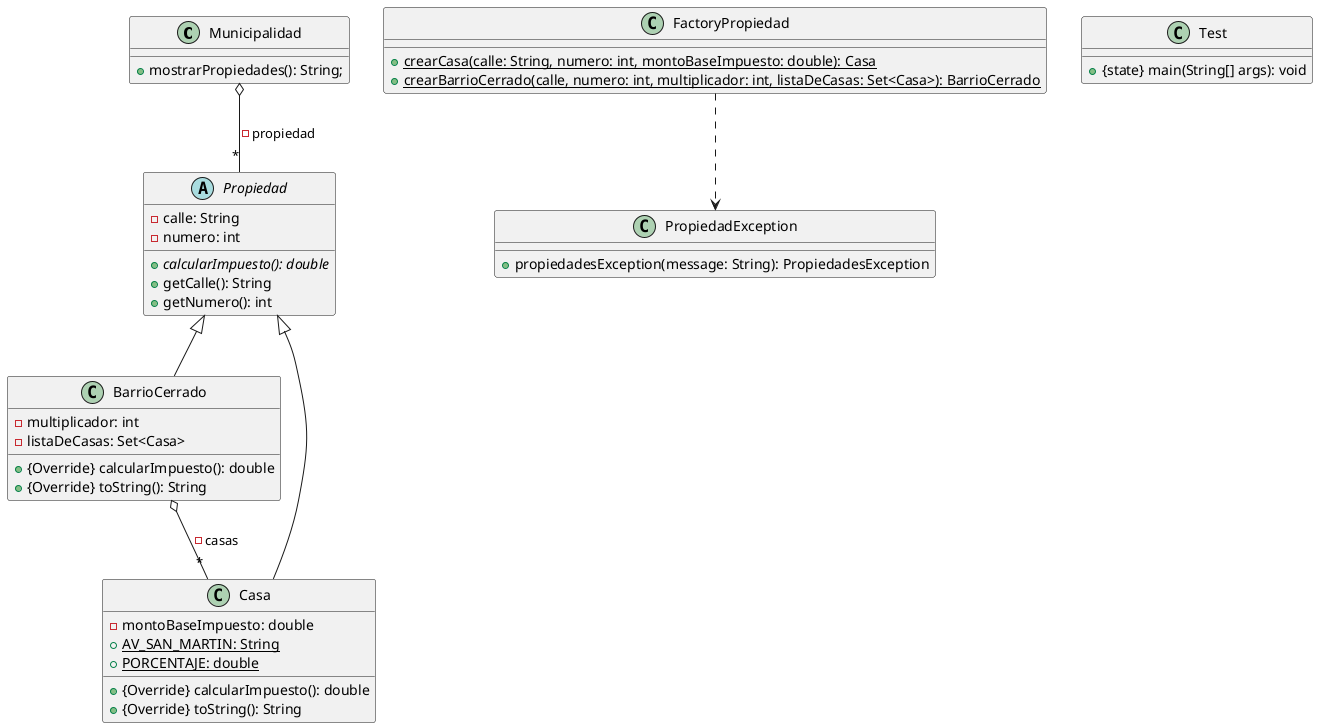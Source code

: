 @startuml
class Municipalidad{
+ mostrarPropiedades(): String;
}

abstract class Propiedad{
- calle: String
- numero: int
+ {abstract} calcularImpuesto(): double
+ getCalle(): String
+ getNumero(): int
}

class FactoryPropiedad{
+ {static} crearCasa(calle: String, numero: int, montoBaseImpuesto: double): Casa
+ {static} crearBarrioCerrado(calle, numero: int, multiplicador: int, listaDeCasas: Set<Casa>): BarrioCerrado
}

class BarrioCerrado{
- multiplicador: int
- listaDeCasas: Set<Casa>
+ {Override} calcularImpuesto(): double
+ {Override} toString(): String
}

class Casa{
- montoBaseImpuesto: double
+{static} AV_SAN_MARTIN: String
+{static} PORCENTAJE: double
+ {Override} calcularImpuesto(): double
+ {Override} toString(): String
}

class Test{
+{state} main(String[] args): void
}

class PropiedadException{
+ propiedadesException(message: String): PropiedadesException
}

Casa -up-|> Propiedad
BarrioCerrado -up-|> Propiedad
Propiedad "*" -up-o Municipalidad : -propiedad
BarrioCerrado  o-- "*" Casa :  -casas
FactoryPropiedad ..> PropiedadException

@enduml